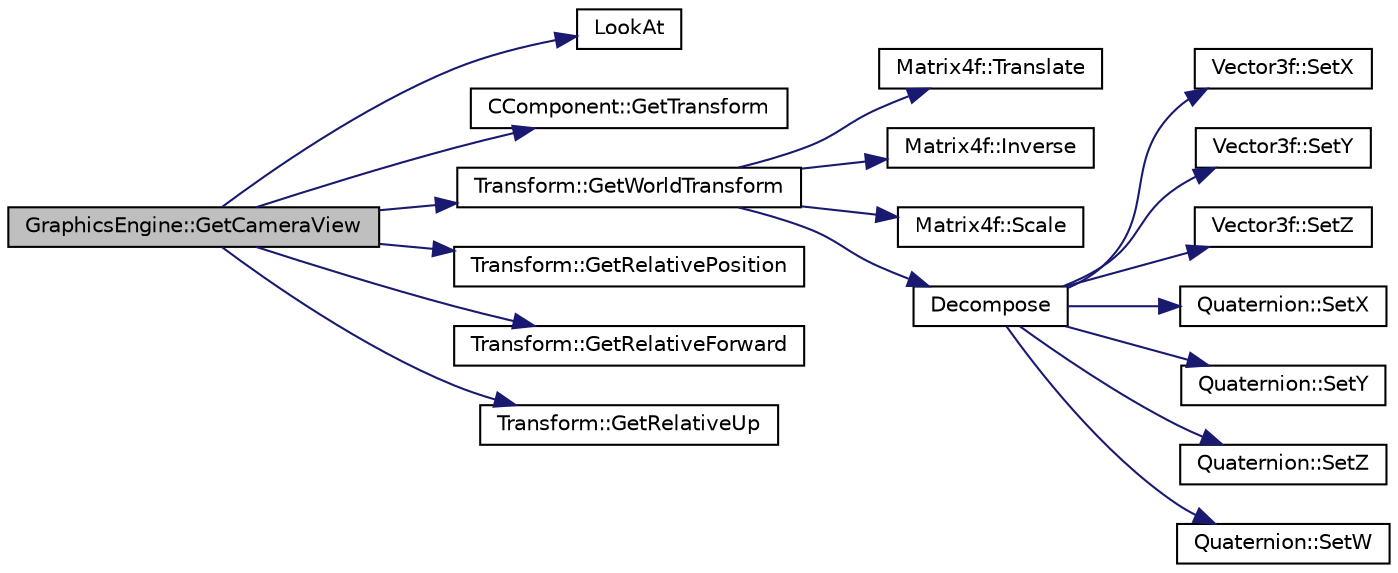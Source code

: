digraph "GraphicsEngine::GetCameraView"
{
 // LATEX_PDF_SIZE
  edge [fontname="Helvetica",fontsize="10",labelfontname="Helvetica",labelfontsize="10"];
  node [fontname="Helvetica",fontsize="10",shape=record];
  rankdir="LR";
  Node278 [label="GraphicsEngine::GetCameraView",height=0.2,width=0.4,color="black", fillcolor="grey75", style="filled", fontcolor="black",tooltip="returns the current camera view position/direction"];
  Node278 -> Node279 [color="midnightblue",fontsize="10",style="solid",fontname="Helvetica"];
  Node279 [label="LookAt",height=0.2,width=0.4,color="black", fillcolor="white", style="filled",URL="$_misc_math_8cpp.html#a84fdff132c6f3a334dbb0146e255b072",tooltip=" "];
  Node278 -> Node280 [color="midnightblue",fontsize="10",style="solid",fontname="Helvetica"];
  Node280 [label="CComponent::GetTransform",height=0.2,width=0.4,color="black", fillcolor="white", style="filled",URL="$class_c_component.html#a3796546e2460ee6457af80534ddff0d5",tooltip="transform accessor"];
  Node278 -> Node281 [color="midnightblue",fontsize="10",style="solid",fontname="Helvetica"];
  Node281 [label="Transform::GetWorldTransform",height=0.2,width=0.4,color="black", fillcolor="white", style="filled",URL="$class_transform.html#ac84077749121c7c7192d3ffa47db49c9",tooltip="Gets this transform's absolute value in world space based on all its parents."];
  Node281 -> Node282 [color="midnightblue",fontsize="10",style="solid",fontname="Helvetica"];
  Node282 [label="Matrix4f::Translate",height=0.2,width=0.4,color="black", fillcolor="white", style="filled",URL="$class_matrix4f.html#a7f24e90f377fa263ff85116aad8f25bb",tooltip=" "];
  Node281 -> Node283 [color="midnightblue",fontsize="10",style="solid",fontname="Helvetica"];
  Node283 [label="Matrix4f::Inverse",height=0.2,width=0.4,color="black", fillcolor="white", style="filled",URL="$class_matrix4f.html#aa09d69518dac4d550ad479961ec19f73",tooltip=" "];
  Node281 -> Node284 [color="midnightblue",fontsize="10",style="solid",fontname="Helvetica"];
  Node284 [label="Matrix4f::Scale",height=0.2,width=0.4,color="black", fillcolor="white", style="filled",URL="$class_matrix4f.html#a71cb5e4de86d71bf51c079ad8acbf229",tooltip=" "];
  Node281 -> Node285 [color="midnightblue",fontsize="10",style="solid",fontname="Helvetica"];
  Node285 [label="Decompose",height=0.2,width=0.4,color="black", fillcolor="white", style="filled",URL="$_misc_math_8cpp.html#a5333ad52717a28c5234329908023c296",tooltip=" "];
  Node285 -> Node286 [color="midnightblue",fontsize="10",style="solid",fontname="Helvetica"];
  Node286 [label="Vector3f::SetX",height=0.2,width=0.4,color="black", fillcolor="white", style="filled",URL="$class_vector3f.html#aaa6791fa256647707bcf41017f498bcf",tooltip="x value mutator"];
  Node285 -> Node287 [color="midnightblue",fontsize="10",style="solid",fontname="Helvetica"];
  Node287 [label="Vector3f::SetY",height=0.2,width=0.4,color="black", fillcolor="white", style="filled",URL="$class_vector3f.html#a260bcd7eb6bebb43f79a29421d254f2b",tooltip="y value mutator"];
  Node285 -> Node288 [color="midnightblue",fontsize="10",style="solid",fontname="Helvetica"];
  Node288 [label="Vector3f::SetZ",height=0.2,width=0.4,color="black", fillcolor="white", style="filled",URL="$class_vector3f.html#afb24d616af2e75cce9af632c870141ac",tooltip="z value mutator"];
  Node285 -> Node289 [color="midnightblue",fontsize="10",style="solid",fontname="Helvetica"];
  Node289 [label="Quaternion::SetX",height=0.2,width=0.4,color="black", fillcolor="white", style="filled",URL="$class_quaternion.html#a1bfc1782be552d9163706f772faab415",tooltip="x value mutator"];
  Node285 -> Node290 [color="midnightblue",fontsize="10",style="solid",fontname="Helvetica"];
  Node290 [label="Quaternion::SetY",height=0.2,width=0.4,color="black", fillcolor="white", style="filled",URL="$class_quaternion.html#a7bb167a496e76cd5dfeeff68cd22c143",tooltip="y value mutator"];
  Node285 -> Node291 [color="midnightblue",fontsize="10",style="solid",fontname="Helvetica"];
  Node291 [label="Quaternion::SetZ",height=0.2,width=0.4,color="black", fillcolor="white", style="filled",URL="$class_quaternion.html#a68030fa2014f3d281ac8116722954661",tooltip="z value mutator"];
  Node285 -> Node292 [color="midnightblue",fontsize="10",style="solid",fontname="Helvetica"];
  Node292 [label="Quaternion::SetW",height=0.2,width=0.4,color="black", fillcolor="white", style="filled",URL="$class_quaternion.html#a1ebf115669b6eea34055c9ceabbab3c7",tooltip="w value mutator"];
  Node278 -> Node293 [color="midnightblue",fontsize="10",style="solid",fontname="Helvetica"];
  Node293 [label="Transform::GetRelativePosition",height=0.2,width=0.4,color="black", fillcolor="white", style="filled",URL="$class_transform.html#a07df84a85998644477081fc31d53e546",tooltip="position accessor"];
  Node278 -> Node294 [color="midnightblue",fontsize="10",style="solid",fontname="Helvetica"];
  Node294 [label="Transform::GetRelativeForward",height=0.2,width=0.4,color="black", fillcolor="white", style="filled",URL="$class_transform.html#acdae6b71a7ab33739288c07e5876bc40",tooltip="Retrieves the forward direction of this vector relative to parent transform."];
  Node278 -> Node295 [color="midnightblue",fontsize="10",style="solid",fontname="Helvetica"];
  Node295 [label="Transform::GetRelativeUp",height=0.2,width=0.4,color="black", fillcolor="white", style="filled",URL="$class_transform.html#a6b845db08255a6fa05d94bfeefc7ef9f",tooltip="Retrieves the up direction of this vector relative to parent transform."];
}
